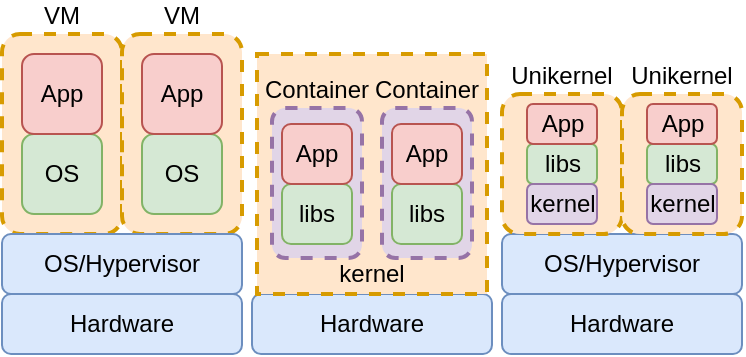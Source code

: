 <mxfile version="14.1.1" type="device"><diagram id="7JAWDusKN4sCFRnFnJl4" name="Page-1"><mxGraphModel dx="946" dy="526" grid="1" gridSize="10" guides="1" tooltips="1" connect="1" arrows="1" fold="1" page="1" pageScale="1" pageWidth="850" pageHeight="1100" background="#ffffff" math="0" shadow="0"><root><mxCell id="0"/><mxCell id="1" parent="0"/><mxCell id="0yYzuUeQF-MiTbzYx2GG-56" value="Hardware" style="rounded=1;whiteSpace=wrap;html=1;fillColor=#dae8fc;strokeColor=#6c8ebf;" vertex="1" parent="1"><mxGeometry x="160" y="550" width="120" height="30" as="geometry"/></mxCell><mxCell id="0yYzuUeQF-MiTbzYx2GG-57" value="Hardware" style="rounded=1;whiteSpace=wrap;html=1;fillColor=#dae8fc;strokeColor=#6c8ebf;" vertex="1" parent="1"><mxGeometry x="285" y="550" width="120" height="30" as="geometry"/></mxCell><mxCell id="0yYzuUeQF-MiTbzYx2GG-58" value="Hardware" style="rounded=1;whiteSpace=wrap;html=1;fillColor=#dae8fc;strokeColor=#6c8ebf;" vertex="1" parent="1"><mxGeometry x="410" y="550" width="120" height="30" as="geometry"/></mxCell><mxCell id="0yYzuUeQF-MiTbzYx2GG-59" value="VM" style="rounded=1;whiteSpace=wrap;html=1;shadow=0;glass=0;sketch=0;strokeWidth=2;fillColor=#ffe6cc;strokeColor=#d79b00;dashed=1;labelPosition=center;verticalLabelPosition=top;align=center;verticalAlign=bottom;" vertex="1" parent="1"><mxGeometry x="160" y="420" width="60" height="100" as="geometry"/></mxCell><mxCell id="0yYzuUeQF-MiTbzYx2GG-61" value="" style="rounded=0;whiteSpace=wrap;html=1;shadow=0;glass=0;sketch=0;strokeWidth=2;dashed=1;fillColor=#ffe6cc;strokeColor=#d79b00;" vertex="1" parent="1"><mxGeometry x="287.5" y="430" width="115" height="120" as="geometry"/></mxCell><mxCell id="0yYzuUeQF-MiTbzYx2GG-62" value="OS" style="rounded=1;whiteSpace=wrap;html=1;shadow=0;glass=0;sketch=0;fillColor=#d5e8d4;strokeColor=#82b366;" vertex="1" parent="1"><mxGeometry x="170" y="470" width="40" height="40" as="geometry"/></mxCell><mxCell id="0yYzuUeQF-MiTbzYx2GG-64" value="App" style="rounded=1;whiteSpace=wrap;html=1;shadow=0;glass=0;sketch=0;fillColor=#f8cecc;strokeColor=#b85450;" vertex="1" parent="1"><mxGeometry x="170" y="430" width="40" height="40" as="geometry"/></mxCell><mxCell id="0yYzuUeQF-MiTbzYx2GG-66" value="VM" style="rounded=1;whiteSpace=wrap;html=1;shadow=0;glass=0;sketch=0;strokeWidth=2;fillColor=#ffe6cc;strokeColor=#d79b00;dashed=1;labelPosition=center;verticalLabelPosition=top;align=center;verticalAlign=bottom;" vertex="1" parent="1"><mxGeometry x="220" y="420" width="60" height="100" as="geometry"/></mxCell><mxCell id="0yYzuUeQF-MiTbzYx2GG-67" value="OS" style="rounded=1;whiteSpace=wrap;html=1;shadow=0;glass=0;sketch=0;fillColor=#d5e8d4;strokeColor=#82b366;" vertex="1" parent="1"><mxGeometry x="230" y="470" width="40" height="40" as="geometry"/></mxCell><mxCell id="0yYzuUeQF-MiTbzYx2GG-68" value="App" style="rounded=1;whiteSpace=wrap;html=1;shadow=0;glass=0;sketch=0;fillColor=#f8cecc;strokeColor=#b85450;" vertex="1" parent="1"><mxGeometry x="230" y="430" width="40" height="40" as="geometry"/></mxCell><mxCell id="0yYzuUeQF-MiTbzYx2GG-69" value="OS/Hypervisor" style="rounded=1;whiteSpace=wrap;html=1;fillColor=#dae8fc;strokeColor=#6c8ebf;" vertex="1" parent="1"><mxGeometry x="160" y="520" width="120" height="30" as="geometry"/></mxCell><mxCell id="0yYzuUeQF-MiTbzYx2GG-75" value="OS/Hypervisor" style="rounded=1;whiteSpace=wrap;html=1;fillColor=#dae8fc;strokeColor=#6c8ebf;" vertex="1" parent="1"><mxGeometry x="410" y="520" width="120" height="30" as="geometry"/></mxCell><mxCell id="0yYzuUeQF-MiTbzYx2GG-76" value="Container" style="rounded=1;whiteSpace=wrap;html=1;shadow=0;glass=0;sketch=0;strokeWidth=2;fillColor=#e1d5e7;strokeColor=#9673a6;dashed=1;labelPosition=center;verticalLabelPosition=top;align=center;verticalAlign=bottom;" vertex="1" parent="1"><mxGeometry x="295" y="457" width="45" height="75" as="geometry"/></mxCell><mxCell id="0yYzuUeQF-MiTbzYx2GG-78" value="kernel" style="text;html=1;strokeColor=none;fillColor=none;align=center;verticalAlign=middle;whiteSpace=wrap;rounded=0;shadow=0;glass=0;dashed=1;sketch=0;" vertex="1" parent="1"><mxGeometry x="325" y="530" width="40" height="20" as="geometry"/></mxCell><mxCell id="0yYzuUeQF-MiTbzYx2GG-79" value="libs" style="rounded=1;whiteSpace=wrap;html=1;shadow=0;glass=0;sketch=0;fillColor=#d5e8d4;strokeColor=#82b366;" vertex="1" parent="1"><mxGeometry x="300" y="495" width="35" height="30" as="geometry"/></mxCell><mxCell id="0yYzuUeQF-MiTbzYx2GG-80" value="App" style="rounded=1;whiteSpace=wrap;html=1;shadow=0;glass=0;sketch=0;fillColor=#f8cecc;strokeColor=#b85450;" vertex="1" parent="1"><mxGeometry x="300" y="465" width="35" height="30" as="geometry"/></mxCell><mxCell id="0yYzuUeQF-MiTbzYx2GG-85" value="Container" style="rounded=1;whiteSpace=wrap;html=1;shadow=0;glass=0;sketch=0;strokeWidth=2;fillColor=#e1d5e7;strokeColor=#9673a6;dashed=1;labelPosition=center;verticalLabelPosition=top;align=center;verticalAlign=bottom;" vertex="1" parent="1"><mxGeometry x="350" y="457" width="45" height="75" as="geometry"/></mxCell><mxCell id="0yYzuUeQF-MiTbzYx2GG-86" value="libs" style="rounded=1;whiteSpace=wrap;html=1;shadow=0;glass=0;sketch=0;fillColor=#d5e8d4;strokeColor=#82b366;" vertex="1" parent="1"><mxGeometry x="355" y="495" width="35" height="30" as="geometry"/></mxCell><mxCell id="0yYzuUeQF-MiTbzYx2GG-87" value="App" style="rounded=1;whiteSpace=wrap;html=1;shadow=0;glass=0;sketch=0;fillColor=#f8cecc;strokeColor=#b85450;" vertex="1" parent="1"><mxGeometry x="355" y="465" width="35" height="30" as="geometry"/></mxCell><mxCell id="0yYzuUeQF-MiTbzYx2GG-88" value="Unikernel" style="rounded=1;whiteSpace=wrap;html=1;shadow=0;glass=0;sketch=0;strokeWidth=2;fillColor=#ffe6cc;strokeColor=#d79b00;dashed=1;labelPosition=center;verticalLabelPosition=top;align=center;verticalAlign=bottom;" vertex="1" parent="1"><mxGeometry x="410" y="450" width="60" height="70" as="geometry"/></mxCell><mxCell id="0yYzuUeQF-MiTbzYx2GG-94" value="libs" style="rounded=1;whiteSpace=wrap;html=1;shadow=0;glass=0;sketch=0;fillColor=#d5e8d4;strokeColor=#82b366;" vertex="1" parent="1"><mxGeometry x="422.5" y="475" width="35" height="20" as="geometry"/></mxCell><mxCell id="0yYzuUeQF-MiTbzYx2GG-95" value="App" style="rounded=1;whiteSpace=wrap;html=1;shadow=0;glass=0;sketch=0;fillColor=#f8cecc;strokeColor=#b85450;" vertex="1" parent="1"><mxGeometry x="422.5" y="455" width="35" height="20" as="geometry"/></mxCell><mxCell id="0yYzuUeQF-MiTbzYx2GG-96" value="kernel" style="rounded=1;whiteSpace=wrap;html=1;shadow=0;glass=0;sketch=0;fillColor=#e1d5e7;strokeColor=#9673a6;" vertex="1" parent="1"><mxGeometry x="422.5" y="495" width="35" height="20" as="geometry"/></mxCell><mxCell id="0yYzuUeQF-MiTbzYx2GG-97" value="Unikernel" style="rounded=1;whiteSpace=wrap;html=1;shadow=0;glass=0;sketch=0;strokeWidth=2;fillColor=#ffe6cc;strokeColor=#d79b00;dashed=1;labelPosition=center;verticalLabelPosition=top;align=center;verticalAlign=bottom;" vertex="1" parent="1"><mxGeometry x="470" y="450" width="60" height="70" as="geometry"/></mxCell><mxCell id="0yYzuUeQF-MiTbzYx2GG-98" value="libs" style="rounded=1;whiteSpace=wrap;html=1;shadow=0;glass=0;sketch=0;fillColor=#d5e8d4;strokeColor=#82b366;" vertex="1" parent="1"><mxGeometry x="482.5" y="475" width="35" height="20" as="geometry"/></mxCell><mxCell id="0yYzuUeQF-MiTbzYx2GG-99" value="App" style="rounded=1;whiteSpace=wrap;html=1;shadow=0;glass=0;sketch=0;fillColor=#f8cecc;strokeColor=#b85450;" vertex="1" parent="1"><mxGeometry x="482.5" y="455" width="35" height="20" as="geometry"/></mxCell><mxCell id="0yYzuUeQF-MiTbzYx2GG-100" value="kernel" style="rounded=1;whiteSpace=wrap;html=1;shadow=0;glass=0;sketch=0;fillColor=#e1d5e7;strokeColor=#9673a6;" vertex="1" parent="1"><mxGeometry x="482.5" y="495" width="35" height="20" as="geometry"/></mxCell></root></mxGraphModel></diagram></mxfile>